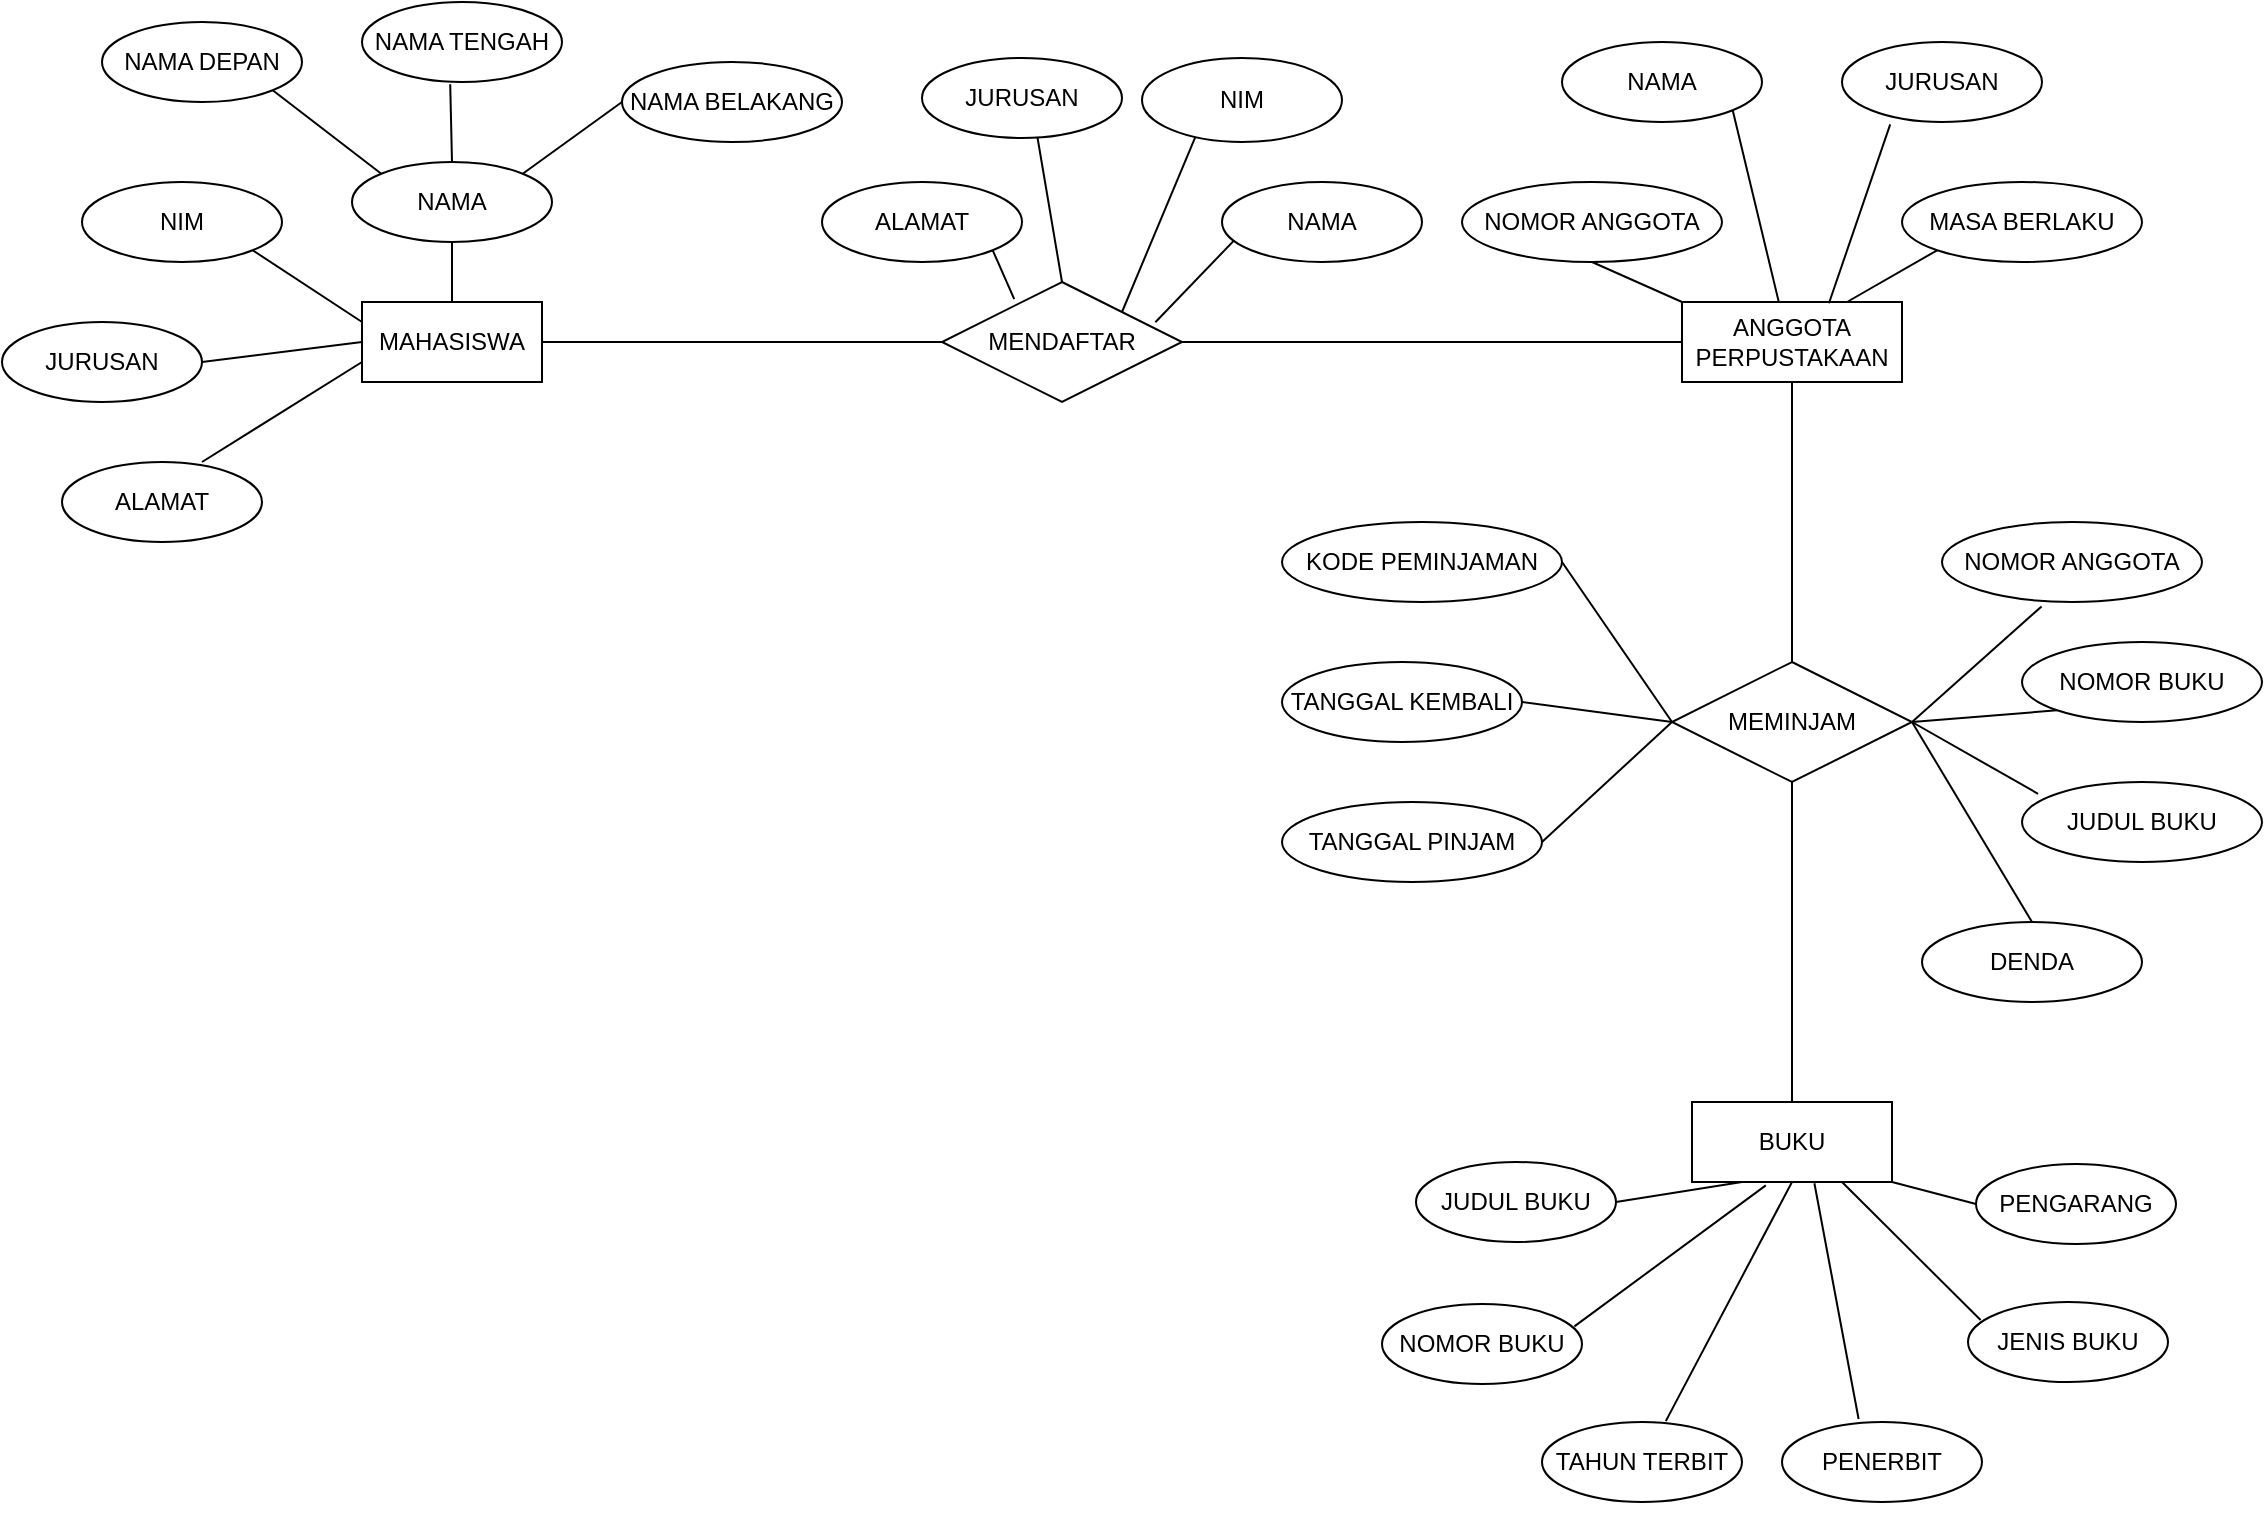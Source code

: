 <mxfile version="24.7.6">
  <diagram name="Halaman-1" id="G223ThDWk4ninsWfmooM">
    <mxGraphModel dx="577" dy="602" grid="1" gridSize="10" guides="1" tooltips="1" connect="1" arrows="1" fold="1" page="1" pageScale="1" pageWidth="827" pageHeight="1169" math="0" shadow="0">
      <root>
        <mxCell id="0" />
        <mxCell id="1" parent="0" />
        <mxCell id="HSrVcN8znOqSFAAiqNZd-9" value="MAHASISWA" style="whiteSpace=wrap;html=1;align=center;" vertex="1" parent="1">
          <mxGeometry x="200" y="470" width="90" height="40" as="geometry" />
        </mxCell>
        <mxCell id="HSrVcN8znOqSFAAiqNZd-10" value="ANGGOTA&lt;div&gt;PERPUSTAKAAN&lt;/div&gt;" style="whiteSpace=wrap;html=1;align=center;" vertex="1" parent="1">
          <mxGeometry x="860" y="470" width="110" height="40" as="geometry" />
        </mxCell>
        <mxCell id="HSrVcN8znOqSFAAiqNZd-22" value="MENDAFTAR" style="shape=rhombus;perimeter=rhombusPerimeter;whiteSpace=wrap;html=1;align=center;" vertex="1" parent="1">
          <mxGeometry x="490" y="460" width="120" height="60" as="geometry" />
        </mxCell>
        <mxCell id="HSrVcN8znOqSFAAiqNZd-23" value="" style="endArrow=none;html=1;rounded=0;exitX=1;exitY=0.5;exitDx=0;exitDy=0;entryX=0;entryY=0.5;entryDx=0;entryDy=0;" edge="1" parent="1" source="HSrVcN8znOqSFAAiqNZd-9" target="HSrVcN8znOqSFAAiqNZd-22">
          <mxGeometry relative="1" as="geometry">
            <mxPoint x="230" y="500" as="sourcePoint" />
            <mxPoint x="330" y="520" as="targetPoint" />
          </mxGeometry>
        </mxCell>
        <mxCell id="HSrVcN8znOqSFAAiqNZd-24" value="" style="endArrow=none;html=1;rounded=0;exitX=1;exitY=0.5;exitDx=0;exitDy=0;entryX=0;entryY=0.5;entryDx=0;entryDy=0;" edge="1" parent="1" source="HSrVcN8znOqSFAAiqNZd-22" target="HSrVcN8znOqSFAAiqNZd-10">
          <mxGeometry relative="1" as="geometry">
            <mxPoint x="460" y="530" as="sourcePoint" />
            <mxPoint x="620" y="530" as="targetPoint" />
          </mxGeometry>
        </mxCell>
        <mxCell id="HSrVcN8znOqSFAAiqNZd-25" value="NAMA" style="ellipse;whiteSpace=wrap;html=1;align=center;" vertex="1" parent="1">
          <mxGeometry x="195" y="400" width="100" height="40" as="geometry" />
        </mxCell>
        <mxCell id="HSrVcN8znOqSFAAiqNZd-26" value="NAMA TENGAH" style="ellipse;whiteSpace=wrap;html=1;align=center;" vertex="1" parent="1">
          <mxGeometry x="200" y="320" width="100" height="40" as="geometry" />
        </mxCell>
        <mxCell id="HSrVcN8znOqSFAAiqNZd-27" value="NAMA DEPAN" style="ellipse;whiteSpace=wrap;html=1;align=center;" vertex="1" parent="1">
          <mxGeometry x="70" y="330" width="100" height="40" as="geometry" />
        </mxCell>
        <mxCell id="HSrVcN8znOqSFAAiqNZd-28" value="NIM" style="ellipse;whiteSpace=wrap;html=1;align=center;" vertex="1" parent="1">
          <mxGeometry x="60" y="410" width="100" height="40" as="geometry" />
        </mxCell>
        <mxCell id="HSrVcN8znOqSFAAiqNZd-29" value="JURUSAN" style="ellipse;whiteSpace=wrap;html=1;align=center;" vertex="1" parent="1">
          <mxGeometry x="20" y="480" width="100" height="40" as="geometry" />
        </mxCell>
        <mxCell id="HSrVcN8znOqSFAAiqNZd-30" value="ALAMAT" style="ellipse;whiteSpace=wrap;html=1;align=center;" vertex="1" parent="1">
          <mxGeometry x="50" y="550" width="100" height="40" as="geometry" />
        </mxCell>
        <mxCell id="HSrVcN8znOqSFAAiqNZd-31" value="NAMA BELAKANG" style="ellipse;whiteSpace=wrap;html=1;align=center;" vertex="1" parent="1">
          <mxGeometry x="330" y="350" width="110" height="40" as="geometry" />
        </mxCell>
        <mxCell id="HSrVcN8znOqSFAAiqNZd-32" value="ALAMAT" style="ellipse;whiteSpace=wrap;html=1;align=center;" vertex="1" parent="1">
          <mxGeometry x="430" y="410" width="100" height="40" as="geometry" />
        </mxCell>
        <mxCell id="HSrVcN8znOqSFAAiqNZd-33" value="JURUSAN" style="ellipse;whiteSpace=wrap;html=1;align=center;" vertex="1" parent="1">
          <mxGeometry x="480" y="348" width="100" height="40" as="geometry" />
        </mxCell>
        <mxCell id="HSrVcN8znOqSFAAiqNZd-34" value="NIM" style="ellipse;whiteSpace=wrap;html=1;align=center;" vertex="1" parent="1">
          <mxGeometry x="590" y="348" width="100" height="42" as="geometry" />
        </mxCell>
        <mxCell id="HSrVcN8znOqSFAAiqNZd-35" value="NAMA" style="ellipse;whiteSpace=wrap;html=1;align=center;" vertex="1" parent="1">
          <mxGeometry x="630" y="410" width="100" height="40" as="geometry" />
        </mxCell>
        <mxCell id="HSrVcN8znOqSFAAiqNZd-36" value="NOMOR ANGGOTA" style="ellipse;whiteSpace=wrap;html=1;align=center;" vertex="1" parent="1">
          <mxGeometry x="750" y="410" width="130" height="40" as="geometry" />
        </mxCell>
        <mxCell id="HSrVcN8znOqSFAAiqNZd-37" value="NAMA" style="ellipse;whiteSpace=wrap;html=1;align=center;" vertex="1" parent="1">
          <mxGeometry x="800" y="340" width="100" height="40" as="geometry" />
        </mxCell>
        <mxCell id="HSrVcN8znOqSFAAiqNZd-38" value="JURUSAN" style="ellipse;whiteSpace=wrap;html=1;align=center;" vertex="1" parent="1">
          <mxGeometry x="940" y="340" width="100" height="40" as="geometry" />
        </mxCell>
        <mxCell id="HSrVcN8znOqSFAAiqNZd-39" value="MASA BERLAKU" style="ellipse;whiteSpace=wrap;html=1;align=center;" vertex="1" parent="1">
          <mxGeometry x="970" y="410" width="120" height="40" as="geometry" />
        </mxCell>
        <mxCell id="HSrVcN8znOqSFAAiqNZd-40" value="" style="endArrow=none;html=1;rounded=0;exitX=0.5;exitY=0;exitDx=0;exitDy=0;entryX=0.5;entryY=1;entryDx=0;entryDy=0;" edge="1" parent="1" source="HSrVcN8znOqSFAAiqNZd-9" target="HSrVcN8znOqSFAAiqNZd-25">
          <mxGeometry relative="1" as="geometry">
            <mxPoint x="240" y="600" as="sourcePoint" />
            <mxPoint x="400" y="600" as="targetPoint" />
          </mxGeometry>
        </mxCell>
        <mxCell id="HSrVcN8znOqSFAAiqNZd-43" value="" style="endArrow=none;html=1;rounded=0;exitX=0.5;exitY=0;exitDx=0;exitDy=0;entryX=0.441;entryY=1.029;entryDx=0;entryDy=0;entryPerimeter=0;" edge="1" parent="1" source="HSrVcN8znOqSFAAiqNZd-25" target="HSrVcN8znOqSFAAiqNZd-26">
          <mxGeometry relative="1" as="geometry">
            <mxPoint x="250" y="590" as="sourcePoint" />
            <mxPoint x="410" y="590" as="targetPoint" />
          </mxGeometry>
        </mxCell>
        <mxCell id="HSrVcN8znOqSFAAiqNZd-44" value="" style="endArrow=none;html=1;rounded=0;exitX=0;exitY=0;exitDx=0;exitDy=0;entryX=1;entryY=1;entryDx=0;entryDy=0;" edge="1" parent="1" source="HSrVcN8znOqSFAAiqNZd-25" target="HSrVcN8znOqSFAAiqNZd-27">
          <mxGeometry relative="1" as="geometry">
            <mxPoint x="240" y="570" as="sourcePoint" />
            <mxPoint x="400" y="570" as="targetPoint" />
          </mxGeometry>
        </mxCell>
        <mxCell id="HSrVcN8znOqSFAAiqNZd-45" value="" style="endArrow=none;html=1;rounded=0;exitX=1;exitY=0;exitDx=0;exitDy=0;entryX=0;entryY=0.5;entryDx=0;entryDy=0;" edge="1" parent="1" source="HSrVcN8znOqSFAAiqNZd-25" target="HSrVcN8znOqSFAAiqNZd-31">
          <mxGeometry relative="1" as="geometry">
            <mxPoint x="250" y="580" as="sourcePoint" />
            <mxPoint x="410" y="580" as="targetPoint" />
          </mxGeometry>
        </mxCell>
        <mxCell id="HSrVcN8znOqSFAAiqNZd-46" value="" style="endArrow=none;html=1;rounded=0;exitX=0;exitY=0.25;exitDx=0;exitDy=0;entryX=1;entryY=1;entryDx=0;entryDy=0;" edge="1" parent="1" source="HSrVcN8znOqSFAAiqNZd-9" target="HSrVcN8znOqSFAAiqNZd-28">
          <mxGeometry relative="1" as="geometry">
            <mxPoint x="150" y="640" as="sourcePoint" />
            <mxPoint x="310" y="640" as="targetPoint" />
          </mxGeometry>
        </mxCell>
        <mxCell id="HSrVcN8znOqSFAAiqNZd-47" value="" style="endArrow=none;html=1;rounded=0;exitX=0;exitY=0.5;exitDx=0;exitDy=0;entryX=1;entryY=0.5;entryDx=0;entryDy=0;" edge="1" parent="1" source="HSrVcN8znOqSFAAiqNZd-9" target="HSrVcN8znOqSFAAiqNZd-29">
          <mxGeometry relative="1" as="geometry">
            <mxPoint x="210" y="630" as="sourcePoint" />
            <mxPoint x="370" y="630" as="targetPoint" />
          </mxGeometry>
        </mxCell>
        <mxCell id="HSrVcN8znOqSFAAiqNZd-48" value="" style="endArrow=none;html=1;rounded=0;exitX=0.7;exitY=0;exitDx=0;exitDy=0;entryX=0;entryY=0.75;entryDx=0;entryDy=0;exitPerimeter=0;" edge="1" parent="1" source="HSrVcN8znOqSFAAiqNZd-30" target="HSrVcN8znOqSFAAiqNZd-9">
          <mxGeometry relative="1" as="geometry">
            <mxPoint x="350" y="610" as="sourcePoint" />
            <mxPoint x="510" y="610" as="targetPoint" />
          </mxGeometry>
        </mxCell>
        <mxCell id="HSrVcN8znOqSFAAiqNZd-49" value="" style="endArrow=none;html=1;rounded=0;exitX=0.301;exitY=0.142;exitDx=0;exitDy=0;exitPerimeter=0;entryX=1;entryY=1;entryDx=0;entryDy=0;" edge="1" parent="1" source="HSrVcN8znOqSFAAiqNZd-22" target="HSrVcN8znOqSFAAiqNZd-32">
          <mxGeometry relative="1" as="geometry">
            <mxPoint x="320" y="560" as="sourcePoint" />
            <mxPoint x="480" y="560" as="targetPoint" />
          </mxGeometry>
        </mxCell>
        <mxCell id="HSrVcN8znOqSFAAiqNZd-50" value="" style="endArrow=none;html=1;rounded=0;exitX=0.5;exitY=0;exitDx=0;exitDy=0;entryX=0.577;entryY=0.987;entryDx=0;entryDy=0;entryPerimeter=0;" edge="1" parent="1" source="HSrVcN8znOqSFAAiqNZd-22" target="HSrVcN8znOqSFAAiqNZd-33">
          <mxGeometry relative="1" as="geometry">
            <mxPoint x="400" y="580" as="sourcePoint" />
            <mxPoint x="560" y="580" as="targetPoint" />
          </mxGeometry>
        </mxCell>
        <mxCell id="HSrVcN8znOqSFAAiqNZd-51" value="" style="endArrow=none;html=1;rounded=0;exitX=1;exitY=0;exitDx=0;exitDy=0;entryX=0.267;entryY=0.94;entryDx=0;entryDy=0;entryPerimeter=0;" edge="1" parent="1" source="HSrVcN8znOqSFAAiqNZd-22" target="HSrVcN8znOqSFAAiqNZd-34">
          <mxGeometry relative="1" as="geometry">
            <mxPoint x="470" y="610" as="sourcePoint" />
            <mxPoint x="630" y="610" as="targetPoint" />
          </mxGeometry>
        </mxCell>
        <mxCell id="HSrVcN8znOqSFAAiqNZd-52" value="" style="endArrow=none;html=1;rounded=0;exitX=0.889;exitY=0.335;exitDx=0;exitDy=0;exitPerimeter=0;entryX=0.062;entryY=0.726;entryDx=0;entryDy=0;entryPerimeter=0;" edge="1" parent="1" source="HSrVcN8znOqSFAAiqNZd-22" target="HSrVcN8znOqSFAAiqNZd-35">
          <mxGeometry relative="1" as="geometry">
            <mxPoint x="480" y="640" as="sourcePoint" />
            <mxPoint x="640" y="640" as="targetPoint" />
          </mxGeometry>
        </mxCell>
        <mxCell id="HSrVcN8znOqSFAAiqNZd-54" value="" style="endArrow=none;html=1;rounded=0;exitX=0;exitY=0;exitDx=0;exitDy=0;entryX=0.5;entryY=1;entryDx=0;entryDy=0;" edge="1" parent="1" source="HSrVcN8znOqSFAAiqNZd-10" target="HSrVcN8znOqSFAAiqNZd-36">
          <mxGeometry relative="1" as="geometry">
            <mxPoint x="730" y="610" as="sourcePoint" />
            <mxPoint x="890" y="610" as="targetPoint" />
          </mxGeometry>
        </mxCell>
        <mxCell id="HSrVcN8znOqSFAAiqNZd-55" value="" style="endArrow=none;html=1;rounded=0;exitX=0.439;exitY=-0.011;exitDx=0;exitDy=0;exitPerimeter=0;entryX=1;entryY=1;entryDx=0;entryDy=0;" edge="1" parent="1" source="HSrVcN8znOqSFAAiqNZd-10" target="HSrVcN8znOqSFAAiqNZd-37">
          <mxGeometry relative="1" as="geometry">
            <mxPoint x="730" y="670" as="sourcePoint" />
            <mxPoint x="890" y="670" as="targetPoint" />
          </mxGeometry>
        </mxCell>
        <mxCell id="HSrVcN8znOqSFAAiqNZd-56" value="" style="endArrow=none;html=1;rounded=0;exitX=0.668;exitY=0.016;exitDx=0;exitDy=0;exitPerimeter=0;entryX=0.241;entryY=1.029;entryDx=0;entryDy=0;entryPerimeter=0;" edge="1" parent="1" source="HSrVcN8znOqSFAAiqNZd-10" target="HSrVcN8znOqSFAAiqNZd-38">
          <mxGeometry relative="1" as="geometry">
            <mxPoint x="730" y="730" as="sourcePoint" />
            <mxPoint x="890" y="730" as="targetPoint" />
          </mxGeometry>
        </mxCell>
        <mxCell id="HSrVcN8znOqSFAAiqNZd-57" value="" style="endArrow=none;html=1;rounded=0;exitX=0.75;exitY=0;exitDx=0;exitDy=0;entryX=0;entryY=1;entryDx=0;entryDy=0;" edge="1" parent="1" source="HSrVcN8znOqSFAAiqNZd-10" target="HSrVcN8znOqSFAAiqNZd-39">
          <mxGeometry relative="1" as="geometry">
            <mxPoint x="980" y="680" as="sourcePoint" />
            <mxPoint x="1140" y="680" as="targetPoint" />
          </mxGeometry>
        </mxCell>
        <mxCell id="HSrVcN8znOqSFAAiqNZd-58" value="MEMINJAM" style="shape=rhombus;perimeter=rhombusPerimeter;whiteSpace=wrap;html=1;align=center;" vertex="1" parent="1">
          <mxGeometry x="855" y="650" width="120" height="60" as="geometry" />
        </mxCell>
        <mxCell id="HSrVcN8znOqSFAAiqNZd-59" value="" style="endArrow=none;html=1;rounded=0;exitX=0.5;exitY=0;exitDx=0;exitDy=0;entryX=0.5;entryY=1;entryDx=0;entryDy=0;" edge="1" parent="1" source="HSrVcN8znOqSFAAiqNZd-58" target="HSrVcN8znOqSFAAiqNZd-10">
          <mxGeometry relative="1" as="geometry">
            <mxPoint x="800" y="710" as="sourcePoint" />
            <mxPoint x="960" y="710" as="targetPoint" />
          </mxGeometry>
        </mxCell>
        <mxCell id="HSrVcN8znOqSFAAiqNZd-60" value="KODE PEMINJAMAN" style="ellipse;whiteSpace=wrap;html=1;align=center;" vertex="1" parent="1">
          <mxGeometry x="660" y="580" width="140" height="40" as="geometry" />
        </mxCell>
        <mxCell id="HSrVcN8znOqSFAAiqNZd-61" value="TANGGAL KEMBALI" style="ellipse;whiteSpace=wrap;html=1;align=center;" vertex="1" parent="1">
          <mxGeometry x="660" y="650" width="120" height="40" as="geometry" />
        </mxCell>
        <mxCell id="HSrVcN8znOqSFAAiqNZd-62" value="TANGGAL PINJAM" style="ellipse;whiteSpace=wrap;html=1;align=center;" vertex="1" parent="1">
          <mxGeometry x="660" y="720" width="130" height="40" as="geometry" />
        </mxCell>
        <mxCell id="HSrVcN8znOqSFAAiqNZd-63" value="NOMOR ANGGOTA" style="ellipse;whiteSpace=wrap;html=1;align=center;" vertex="1" parent="1">
          <mxGeometry x="990" y="580" width="130" height="40" as="geometry" />
        </mxCell>
        <mxCell id="HSrVcN8znOqSFAAiqNZd-64" value="NOMOR BUKU" style="ellipse;whiteSpace=wrap;html=1;align=center;" vertex="1" parent="1">
          <mxGeometry x="1030" y="640" width="120" height="40" as="geometry" />
        </mxCell>
        <mxCell id="HSrVcN8znOqSFAAiqNZd-65" value="JUDUL BUKU" style="ellipse;whiteSpace=wrap;html=1;align=center;" vertex="1" parent="1">
          <mxGeometry x="1030" y="710" width="120" height="40" as="geometry" />
        </mxCell>
        <mxCell id="HSrVcN8znOqSFAAiqNZd-66" value="DENDA" style="ellipse;whiteSpace=wrap;html=1;align=center;" vertex="1" parent="1">
          <mxGeometry x="980" y="780" width="110" height="40" as="geometry" />
        </mxCell>
        <mxCell id="HSrVcN8znOqSFAAiqNZd-67" value="" style="endArrow=none;html=1;rounded=0;exitX=0;exitY=0.5;exitDx=0;exitDy=0;entryX=1;entryY=0.5;entryDx=0;entryDy=0;" edge="1" parent="1" source="HSrVcN8znOqSFAAiqNZd-58" target="HSrVcN8znOqSFAAiqNZd-61">
          <mxGeometry relative="1" as="geometry">
            <mxPoint x="700" y="850" as="sourcePoint" />
            <mxPoint x="860" y="850" as="targetPoint" />
          </mxGeometry>
        </mxCell>
        <mxCell id="HSrVcN8znOqSFAAiqNZd-68" value="" style="endArrow=none;html=1;rounded=0;exitX=0;exitY=0.5;exitDx=0;exitDy=0;entryX=1;entryY=0.5;entryDx=0;entryDy=0;" edge="1" parent="1" source="HSrVcN8znOqSFAAiqNZd-58" target="HSrVcN8znOqSFAAiqNZd-60">
          <mxGeometry relative="1" as="geometry">
            <mxPoint x="700" y="810" as="sourcePoint" />
            <mxPoint x="860" y="810" as="targetPoint" />
          </mxGeometry>
        </mxCell>
        <mxCell id="HSrVcN8znOqSFAAiqNZd-69" value="" style="endArrow=none;html=1;rounded=0;exitX=0;exitY=0.5;exitDx=0;exitDy=0;entryX=1;entryY=0.5;entryDx=0;entryDy=0;" edge="1" parent="1" source="HSrVcN8znOqSFAAiqNZd-58" target="HSrVcN8znOqSFAAiqNZd-62">
          <mxGeometry relative="1" as="geometry">
            <mxPoint x="710" y="890" as="sourcePoint" />
            <mxPoint x="870" y="890" as="targetPoint" />
          </mxGeometry>
        </mxCell>
        <mxCell id="HSrVcN8znOqSFAAiqNZd-70" value="" style="endArrow=none;html=1;rounded=0;exitX=1;exitY=0.5;exitDx=0;exitDy=0;entryX=0.383;entryY=1.055;entryDx=0;entryDy=0;entryPerimeter=0;" edge="1" parent="1" source="HSrVcN8znOqSFAAiqNZd-58" target="HSrVcN8znOqSFAAiqNZd-63">
          <mxGeometry relative="1" as="geometry">
            <mxPoint x="740" y="800" as="sourcePoint" />
            <mxPoint x="900" y="800" as="targetPoint" />
          </mxGeometry>
        </mxCell>
        <mxCell id="HSrVcN8znOqSFAAiqNZd-71" value="" style="endArrow=none;html=1;rounded=0;exitX=1;exitY=0.5;exitDx=0;exitDy=0;entryX=0;entryY=1;entryDx=0;entryDy=0;" edge="1" parent="1" source="HSrVcN8znOqSFAAiqNZd-58" target="HSrVcN8znOqSFAAiqNZd-64">
          <mxGeometry relative="1" as="geometry">
            <mxPoint x="710" y="850" as="sourcePoint" />
            <mxPoint x="870" y="850" as="targetPoint" />
          </mxGeometry>
        </mxCell>
        <mxCell id="HSrVcN8znOqSFAAiqNZd-72" value="" style="endArrow=none;html=1;rounded=0;exitX=1;exitY=0.5;exitDx=0;exitDy=0;entryX=0.067;entryY=0.147;entryDx=0;entryDy=0;entryPerimeter=0;" edge="1" parent="1" source="HSrVcN8znOqSFAAiqNZd-58" target="HSrVcN8znOqSFAAiqNZd-65">
          <mxGeometry relative="1" as="geometry">
            <mxPoint x="720" y="890" as="sourcePoint" />
            <mxPoint x="880" y="890" as="targetPoint" />
          </mxGeometry>
        </mxCell>
        <mxCell id="HSrVcN8znOqSFAAiqNZd-73" value="" style="endArrow=none;html=1;rounded=0;exitX=1;exitY=0.5;exitDx=0;exitDy=0;entryX=0.5;entryY=0;entryDx=0;entryDy=0;" edge="1" parent="1" source="HSrVcN8znOqSFAAiqNZd-58" target="HSrVcN8znOqSFAAiqNZd-66">
          <mxGeometry relative="1" as="geometry">
            <mxPoint x="720" y="930" as="sourcePoint" />
            <mxPoint x="880" y="930" as="targetPoint" />
          </mxGeometry>
        </mxCell>
        <mxCell id="HSrVcN8znOqSFAAiqNZd-74" value="BUKU" style="whiteSpace=wrap;html=1;align=center;" vertex="1" parent="1">
          <mxGeometry x="865" y="870" width="100" height="40" as="geometry" />
        </mxCell>
        <mxCell id="HSrVcN8znOqSFAAiqNZd-75" value="" style="endArrow=none;html=1;rounded=0;exitX=0.5;exitY=1;exitDx=0;exitDy=0;entryX=0.5;entryY=0;entryDx=0;entryDy=0;" edge="1" parent="1" source="HSrVcN8znOqSFAAiqNZd-58" target="HSrVcN8znOqSFAAiqNZd-74">
          <mxGeometry relative="1" as="geometry">
            <mxPoint x="650" y="820" as="sourcePoint" />
            <mxPoint x="810" y="820" as="targetPoint" />
          </mxGeometry>
        </mxCell>
        <mxCell id="HSrVcN8znOqSFAAiqNZd-77" value="JUDUL BUKU" style="ellipse;whiteSpace=wrap;html=1;align=center;" vertex="1" parent="1">
          <mxGeometry x="727" y="900" width="100" height="40" as="geometry" />
        </mxCell>
        <mxCell id="HSrVcN8znOqSFAAiqNZd-78" value="NOMOR BUKU" style="ellipse;whiteSpace=wrap;html=1;align=center;" vertex="1" parent="1">
          <mxGeometry x="710" y="971" width="100" height="40" as="geometry" />
        </mxCell>
        <mxCell id="HSrVcN8znOqSFAAiqNZd-79" value="TAHUN TERBIT" style="ellipse;whiteSpace=wrap;html=1;align=center;" vertex="1" parent="1">
          <mxGeometry x="790" y="1030" width="100" height="40" as="geometry" />
        </mxCell>
        <mxCell id="HSrVcN8znOqSFAAiqNZd-80" value="PENERBIT" style="ellipse;whiteSpace=wrap;html=1;align=center;" vertex="1" parent="1">
          <mxGeometry x="910" y="1030" width="100" height="40" as="geometry" />
        </mxCell>
        <mxCell id="HSrVcN8znOqSFAAiqNZd-81" value="JENIS BUKU" style="ellipse;whiteSpace=wrap;html=1;align=center;" vertex="1" parent="1">
          <mxGeometry x="1003" y="970" width="100" height="40" as="geometry" />
        </mxCell>
        <mxCell id="HSrVcN8znOqSFAAiqNZd-82" value="PENGARANG" style="ellipse;whiteSpace=wrap;html=1;align=center;" vertex="1" parent="1">
          <mxGeometry x="1007" y="901" width="100" height="40" as="geometry" />
        </mxCell>
        <mxCell id="HSrVcN8znOqSFAAiqNZd-86" value="" style="endArrow=none;html=1;rounded=0;entryX=1;entryY=1;entryDx=0;entryDy=0;exitX=0;exitY=0.5;exitDx=0;exitDy=0;" edge="1" parent="1" source="HSrVcN8znOqSFAAiqNZd-82" target="HSrVcN8znOqSFAAiqNZd-74">
          <mxGeometry relative="1" as="geometry">
            <mxPoint x="670" y="780" as="sourcePoint" />
            <mxPoint x="830" y="780" as="targetPoint" />
          </mxGeometry>
        </mxCell>
        <mxCell id="HSrVcN8znOqSFAAiqNZd-87" value="" style="endArrow=none;html=1;rounded=0;entryX=0.75;entryY=1;entryDx=0;entryDy=0;exitX=0.063;exitY=0.226;exitDx=0;exitDy=0;exitPerimeter=0;" edge="1" parent="1" source="HSrVcN8znOqSFAAiqNZd-81" target="HSrVcN8znOqSFAAiqNZd-74">
          <mxGeometry relative="1" as="geometry">
            <mxPoint x="680" y="800" as="sourcePoint" />
            <mxPoint x="840" y="800" as="targetPoint" />
          </mxGeometry>
        </mxCell>
        <mxCell id="HSrVcN8znOqSFAAiqNZd-88" value="" style="endArrow=none;html=1;rounded=0;entryX=0.612;entryY=1.016;entryDx=0;entryDy=0;entryPerimeter=0;exitX=0.383;exitY=-0.037;exitDx=0;exitDy=0;exitPerimeter=0;" edge="1" parent="1" source="HSrVcN8znOqSFAAiqNZd-80" target="HSrVcN8znOqSFAAiqNZd-74">
          <mxGeometry relative="1" as="geometry">
            <mxPoint x="690" y="810" as="sourcePoint" />
            <mxPoint x="850" y="810" as="targetPoint" />
          </mxGeometry>
        </mxCell>
        <mxCell id="HSrVcN8znOqSFAAiqNZd-89" value="" style="endArrow=none;html=1;rounded=0;entryX=0.369;entryY=1.042;entryDx=0;entryDy=0;entryPerimeter=0;exitX=0.962;exitY=0.28;exitDx=0;exitDy=0;exitPerimeter=0;" edge="1" parent="1" source="HSrVcN8znOqSFAAiqNZd-78" target="HSrVcN8znOqSFAAiqNZd-74">
          <mxGeometry relative="1" as="geometry">
            <mxPoint x="670" y="850" as="sourcePoint" />
            <mxPoint x="830" y="850" as="targetPoint" />
          </mxGeometry>
        </mxCell>
        <mxCell id="HSrVcN8znOqSFAAiqNZd-90" value="" style="endArrow=none;html=1;rounded=0;entryX=0.25;entryY=1;entryDx=0;entryDy=0;exitX=1;exitY=0.5;exitDx=0;exitDy=0;" edge="1" parent="1" source="HSrVcN8znOqSFAAiqNZd-77" target="HSrVcN8znOqSFAAiqNZd-74">
          <mxGeometry relative="1" as="geometry">
            <mxPoint x="620" y="870" as="sourcePoint" />
            <mxPoint x="780" y="870" as="targetPoint" />
          </mxGeometry>
        </mxCell>
        <mxCell id="HSrVcN8znOqSFAAiqNZd-91" value="" style="endArrow=none;html=1;rounded=0;exitX=0.619;exitY=-0.011;exitDx=0;exitDy=0;exitPerimeter=0;entryX=0.5;entryY=1;entryDx=0;entryDy=0;" edge="1" parent="1" source="HSrVcN8znOqSFAAiqNZd-79" target="HSrVcN8znOqSFAAiqNZd-74">
          <mxGeometry relative="1" as="geometry">
            <mxPoint x="690" y="830" as="sourcePoint" />
            <mxPoint x="910" y="920" as="targetPoint" />
          </mxGeometry>
        </mxCell>
        <mxCell id="HSrVcN8znOqSFAAiqNZd-93" style="edgeStyle=orthogonalEdgeStyle;rounded=0;orthogonalLoop=1;jettySize=auto;html=1;exitX=0.5;exitY=1;exitDx=0;exitDy=0;" edge="1" parent="1" source="HSrVcN8znOqSFAAiqNZd-79" target="HSrVcN8znOqSFAAiqNZd-79">
          <mxGeometry relative="1" as="geometry" />
        </mxCell>
      </root>
    </mxGraphModel>
  </diagram>
</mxfile>
